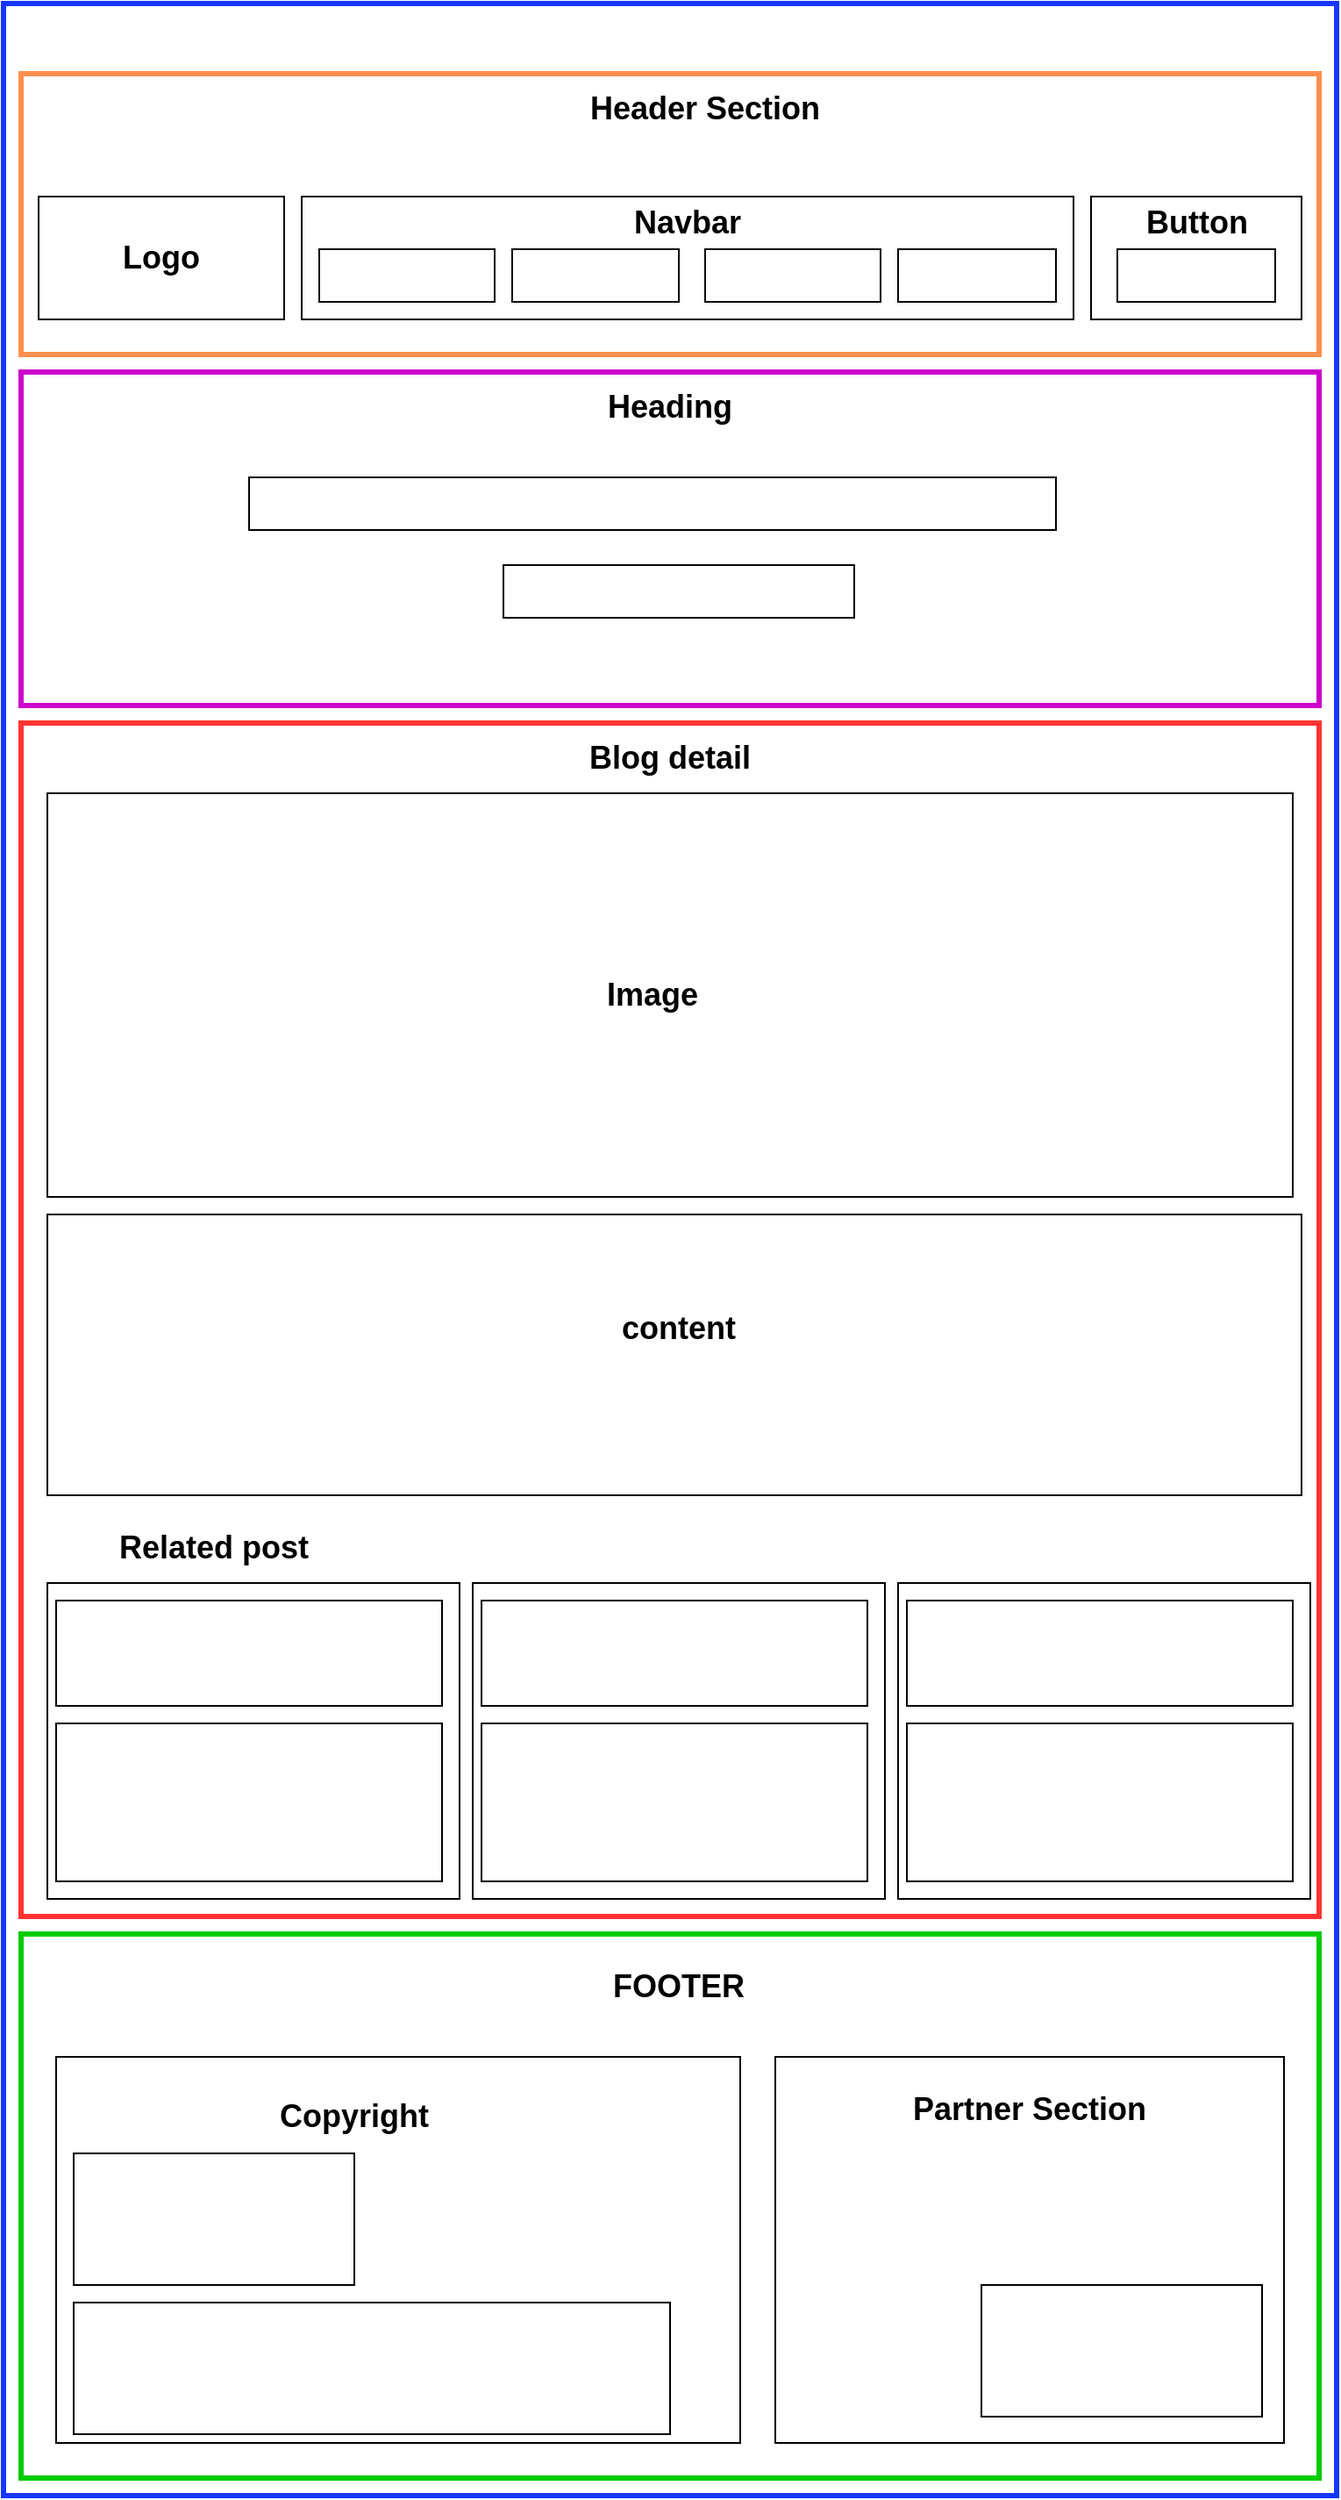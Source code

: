 <mxfile version="13.2.2" type="device"><diagram id="Ban-wU-YjEigcHtm5cs1" name="Page-1"><mxGraphModel dx="852" dy="1663" grid="1" gridSize="10" guides="1" tooltips="1" connect="1" arrows="1" fold="1" page="1" pageScale="1" pageWidth="827" pageHeight="1169" math="0" shadow="0"><root><mxCell id="0"/><mxCell id="1" parent="0"/><mxCell id="VJ0AIP4gpM7EkE9KPxQg-1" value="" style="rounded=0;whiteSpace=wrap;html=1;strokeColor=#1736FF;strokeWidth=3;" vertex="1" parent="1"><mxGeometry x="40" y="-160" width="760" height="1420" as="geometry"/></mxCell><mxCell id="VJ0AIP4gpM7EkE9KPxQg-2" value="" style="rounded=0;whiteSpace=wrap;html=1;strokeColor=#CC00CC;strokeWidth=3;" vertex="1" parent="1"><mxGeometry x="50" y="50" width="740" height="190" as="geometry"/></mxCell><mxCell id="VJ0AIP4gpM7EkE9KPxQg-3" value="" style="rounded=0;whiteSpace=wrap;html=1;" vertex="1" parent="1"><mxGeometry x="180" y="110" width="460" height="30" as="geometry"/></mxCell><mxCell id="VJ0AIP4gpM7EkE9KPxQg-9" value="" style="rounded=0;whiteSpace=wrap;html=1;strokeColor=#FF904F;strokeWidth=3;" vertex="1" parent="1"><mxGeometry x="50" y="-120" width="740" height="160" as="geometry"/></mxCell><mxCell id="VJ0AIP4gpM7EkE9KPxQg-10" value="" style="rounded=0;whiteSpace=wrap;html=1;" vertex="1" parent="1"><mxGeometry x="60" y="-50" width="140" height="70" as="geometry"/></mxCell><mxCell id="VJ0AIP4gpM7EkE9KPxQg-11" value="" style="rounded=0;whiteSpace=wrap;html=1;" vertex="1" parent="1"><mxGeometry x="210" y="-50" width="440" height="70" as="geometry"/></mxCell><mxCell id="VJ0AIP4gpM7EkE9KPxQg-12" value="" style="rounded=0;whiteSpace=wrap;html=1;" vertex="1" parent="1"><mxGeometry x="660" y="-50" width="120" height="70" as="geometry"/></mxCell><mxCell id="VJ0AIP4gpM7EkE9KPxQg-13" value="" style="rounded=0;whiteSpace=wrap;html=1;" vertex="1" parent="1"><mxGeometry x="220" y="-20" width="100" height="30" as="geometry"/></mxCell><mxCell id="VJ0AIP4gpM7EkE9KPxQg-14" value="" style="rounded=0;whiteSpace=wrap;html=1;" vertex="1" parent="1"><mxGeometry x="330" y="-20" width="95" height="30" as="geometry"/></mxCell><mxCell id="VJ0AIP4gpM7EkE9KPxQg-15" value="" style="rounded=0;whiteSpace=wrap;html=1;" vertex="1" parent="1"><mxGeometry x="440" y="-20" width="100" height="30" as="geometry"/></mxCell><mxCell id="VJ0AIP4gpM7EkE9KPxQg-16" value="" style="rounded=0;whiteSpace=wrap;html=1;" vertex="1" parent="1"><mxGeometry x="550" y="-20" width="90" height="30" as="geometry"/></mxCell><mxCell id="VJ0AIP4gpM7EkE9KPxQg-17" value="" style="rounded=0;whiteSpace=wrap;html=1;" vertex="1" parent="1"><mxGeometry x="675" y="-20" width="90" height="30" as="geometry"/></mxCell><mxCell id="VJ0AIP4gpM7EkE9KPxQg-18" value="" style="rounded=0;whiteSpace=wrap;html=1;strokeWidth=3;strokeColor=#00CC00;" vertex="1" parent="1"><mxGeometry x="50" y="940" width="740" height="310" as="geometry"/></mxCell><mxCell id="VJ0AIP4gpM7EkE9KPxQg-20" value="" style="rounded=0;whiteSpace=wrap;html=1;" vertex="1" parent="1"><mxGeometry x="70" y="1010" width="390" height="220" as="geometry"/></mxCell><mxCell id="VJ0AIP4gpM7EkE9KPxQg-25" value="&lt;b&gt;&lt;font style=&quot;font-size: 18px&quot;&gt;Header Section&lt;/font&gt;&lt;/b&gt;" style="text;html=1;strokeColor=none;fillColor=none;align=center;verticalAlign=middle;whiteSpace=wrap;rounded=0;" vertex="1" parent="1"><mxGeometry x="340" y="-110" width="200" height="20" as="geometry"/></mxCell><mxCell id="VJ0AIP4gpM7EkE9KPxQg-26" value="&lt;span style=&quot;font-size: 18px&quot;&gt;&lt;b&gt;Logo&lt;/b&gt;&lt;/span&gt;" style="text;html=1;strokeColor=none;fillColor=none;align=center;verticalAlign=middle;whiteSpace=wrap;rounded=0;" vertex="1" parent="1"><mxGeometry x="90" y="-25" width="80" height="20" as="geometry"/></mxCell><mxCell id="VJ0AIP4gpM7EkE9KPxQg-27" value="&lt;span style=&quot;font-size: 18px&quot;&gt;&lt;b&gt;Navbar&lt;/b&gt;&lt;/span&gt;" style="text;html=1;strokeColor=none;fillColor=none;align=center;verticalAlign=middle;whiteSpace=wrap;rounded=0;" vertex="1" parent="1"><mxGeometry x="375" y="-45" width="110" height="20" as="geometry"/></mxCell><mxCell id="VJ0AIP4gpM7EkE9KPxQg-28" value="&lt;span style=&quot;font-size: 18px&quot;&gt;&lt;b&gt;Button&lt;/b&gt;&lt;/span&gt;" style="text;html=1;strokeColor=none;fillColor=none;align=center;verticalAlign=middle;whiteSpace=wrap;rounded=0;" vertex="1" parent="1"><mxGeometry x="682.5" y="-45" width="75" height="20" as="geometry"/></mxCell><mxCell id="VJ0AIP4gpM7EkE9KPxQg-29" value="&lt;b&gt;&lt;font style=&quot;font-size: 18px&quot;&gt;Heading&lt;/font&gt;&lt;/b&gt;" style="text;html=1;strokeColor=none;fillColor=none;align=center;verticalAlign=middle;whiteSpace=wrap;rounded=0;" vertex="1" parent="1"><mxGeometry x="320" y="60" width="200" height="20" as="geometry"/></mxCell><mxCell id="VJ0AIP4gpM7EkE9KPxQg-33" value="&lt;span style=&quot;font-size: 18px&quot;&gt;&lt;b&gt;FOOTER&lt;/b&gt;&lt;/span&gt;" style="text;html=1;strokeColor=none;fillColor=none;align=center;verticalAlign=middle;whiteSpace=wrap;rounded=0;" vertex="1" parent="1"><mxGeometry x="325" y="960" width="200" height="20" as="geometry"/></mxCell><mxCell id="VJ0AIP4gpM7EkE9KPxQg-34" value="&lt;span style=&quot;font-size: 18px&quot;&gt;&lt;b&gt;Copyright&lt;/b&gt;&lt;/span&gt;" style="text;html=1;strokeColor=none;fillColor=none;align=center;verticalAlign=middle;whiteSpace=wrap;rounded=0;" vertex="1" parent="1"><mxGeometry x="140" y="1034" width="200" height="20" as="geometry"/></mxCell><mxCell id="VJ0AIP4gpM7EkE9KPxQg-105" value="" style="rounded=0;whiteSpace=wrap;html=1;" vertex="1" parent="1"><mxGeometry x="480" y="1010" width="290" height="220" as="geometry"/></mxCell><mxCell id="VJ0AIP4gpM7EkE9KPxQg-106" value="&lt;span style=&quot;font-size: 18px&quot;&gt;&lt;b&gt;Partner Section&lt;/b&gt;&lt;/span&gt;" style="text;html=1;strokeColor=none;fillColor=none;align=center;verticalAlign=middle;whiteSpace=wrap;rounded=0;" vertex="1" parent="1"><mxGeometry x="525" y="1030" width="200" height="20" as="geometry"/></mxCell><mxCell id="VJ0AIP4gpM7EkE9KPxQg-107" value="" style="rounded=0;whiteSpace=wrap;html=1;" vertex="1" parent="1"><mxGeometry x="80" y="1065" width="160" height="75" as="geometry"/></mxCell><mxCell id="VJ0AIP4gpM7EkE9KPxQg-108" value="" style="rounded=0;whiteSpace=wrap;html=1;" vertex="1" parent="1"><mxGeometry x="80" y="1150" width="340" height="75" as="geometry"/></mxCell><mxCell id="VJ0AIP4gpM7EkE9KPxQg-146" value="" style="rounded=0;whiteSpace=wrap;html=1;" vertex="1" parent="1"><mxGeometry x="597.5" y="1140" width="160" height="75" as="geometry"/></mxCell><mxCell id="VJ0AIP4gpM7EkE9KPxQg-147" value="" style="rounded=0;whiteSpace=wrap;html=1;" vertex="1" parent="1"><mxGeometry x="325" y="160" width="200" height="30" as="geometry"/></mxCell><mxCell id="VJ0AIP4gpM7EkE9KPxQg-181" value="" style="rounded=0;whiteSpace=wrap;html=1;strokeColor=#FF3333;strokeWidth=3;" vertex="1" parent="1"><mxGeometry x="50" y="250" width="740" height="680" as="geometry"/></mxCell><mxCell id="VJ0AIP4gpM7EkE9KPxQg-182" value="" style="rounded=0;whiteSpace=wrap;html=1;strokeColor=#000000;strokeWidth=1;" vertex="1" parent="1"><mxGeometry x="65" y="290" width="710" height="230" as="geometry"/></mxCell><mxCell id="VJ0AIP4gpM7EkE9KPxQg-183" value="&lt;b&gt;&lt;font style=&quot;font-size: 18px&quot;&gt;Blog detail&lt;/font&gt;&lt;/b&gt;" style="text;html=1;strokeColor=none;fillColor=none;align=center;verticalAlign=middle;whiteSpace=wrap;rounded=0;" vertex="1" parent="1"><mxGeometry x="320" y="260" width="200" height="20" as="geometry"/></mxCell><mxCell id="VJ0AIP4gpM7EkE9KPxQg-184" value="&lt;b&gt;&lt;font style=&quot;font-size: 18px&quot;&gt;Image&lt;/font&gt;&lt;/b&gt;" style="text;html=1;strokeColor=none;fillColor=none;align=center;verticalAlign=middle;whiteSpace=wrap;rounded=0;" vertex="1" parent="1"><mxGeometry x="310" y="395" width="200" height="20" as="geometry"/></mxCell><mxCell id="VJ0AIP4gpM7EkE9KPxQg-185" value="" style="rounded=0;whiteSpace=wrap;html=1;strokeColor=#000000;strokeWidth=1;" vertex="1" parent="1"><mxGeometry x="65" y="530" width="715" height="160" as="geometry"/></mxCell><mxCell id="VJ0AIP4gpM7EkE9KPxQg-186" value="&lt;b&gt;&lt;font style=&quot;font-size: 18px&quot;&gt;content&lt;/font&gt;&lt;/b&gt;" style="text;html=1;strokeColor=none;fillColor=none;align=center;verticalAlign=middle;whiteSpace=wrap;rounded=0;" vertex="1" parent="1"><mxGeometry x="325" y="585" width="200" height="20" as="geometry"/></mxCell><mxCell id="VJ0AIP4gpM7EkE9KPxQg-187" value="" style="rounded=0;whiteSpace=wrap;html=1;strokeColor=#000000;strokeWidth=1;" vertex="1" parent="1"><mxGeometry x="65" y="740" width="235" height="180" as="geometry"/></mxCell><mxCell id="VJ0AIP4gpM7EkE9KPxQg-188" value="&lt;b&gt;&lt;font style=&quot;font-size: 18px&quot;&gt;Related post&lt;/font&gt;&lt;/b&gt;" style="text;html=1;strokeColor=none;fillColor=none;align=center;verticalAlign=middle;whiteSpace=wrap;rounded=0;" vertex="1" parent="1"><mxGeometry x="60" y="710" width="200" height="20" as="geometry"/></mxCell><mxCell id="VJ0AIP4gpM7EkE9KPxQg-189" value="" style="rounded=0;whiteSpace=wrap;html=1;strokeColor=#000000;strokeWidth=1;" vertex="1" parent="1"><mxGeometry x="70" y="750" width="220" height="60" as="geometry"/></mxCell><mxCell id="VJ0AIP4gpM7EkE9KPxQg-190" value="" style="rounded=0;whiteSpace=wrap;html=1;strokeColor=#000000;strokeWidth=1;" vertex="1" parent="1"><mxGeometry x="70" y="820" width="220" height="90" as="geometry"/></mxCell><mxCell id="VJ0AIP4gpM7EkE9KPxQg-191" value="" style="rounded=0;whiteSpace=wrap;html=1;strokeColor=#000000;strokeWidth=1;" vertex="1" parent="1"><mxGeometry x="307.5" y="740" width="235" height="180" as="geometry"/></mxCell><mxCell id="VJ0AIP4gpM7EkE9KPxQg-192" value="" style="rounded=0;whiteSpace=wrap;html=1;strokeColor=#000000;strokeWidth=1;" vertex="1" parent="1"><mxGeometry x="312.5" y="750" width="220" height="60" as="geometry"/></mxCell><mxCell id="VJ0AIP4gpM7EkE9KPxQg-193" value="" style="rounded=0;whiteSpace=wrap;html=1;strokeColor=#000000;strokeWidth=1;" vertex="1" parent="1"><mxGeometry x="312.5" y="820" width="220" height="90" as="geometry"/></mxCell><mxCell id="VJ0AIP4gpM7EkE9KPxQg-194" value="" style="rounded=0;whiteSpace=wrap;html=1;strokeColor=#000000;strokeWidth=1;" vertex="1" parent="1"><mxGeometry x="550" y="740" width="235" height="180" as="geometry"/></mxCell><mxCell id="VJ0AIP4gpM7EkE9KPxQg-195" value="" style="rounded=0;whiteSpace=wrap;html=1;strokeColor=#000000;strokeWidth=1;" vertex="1" parent="1"><mxGeometry x="555" y="750" width="220" height="60" as="geometry"/></mxCell><mxCell id="VJ0AIP4gpM7EkE9KPxQg-196" value="" style="rounded=0;whiteSpace=wrap;html=1;strokeColor=#000000;strokeWidth=1;" vertex="1" parent="1"><mxGeometry x="555" y="820" width="220" height="90" as="geometry"/></mxCell></root></mxGraphModel></diagram></mxfile>